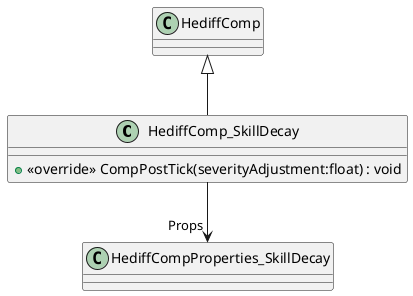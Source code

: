 @startuml
class HediffComp_SkillDecay {
    + <<override>> CompPostTick(severityAdjustment:float) : void
}
HediffComp <|-- HediffComp_SkillDecay
HediffComp_SkillDecay --> "Props" HediffCompProperties_SkillDecay
@enduml
